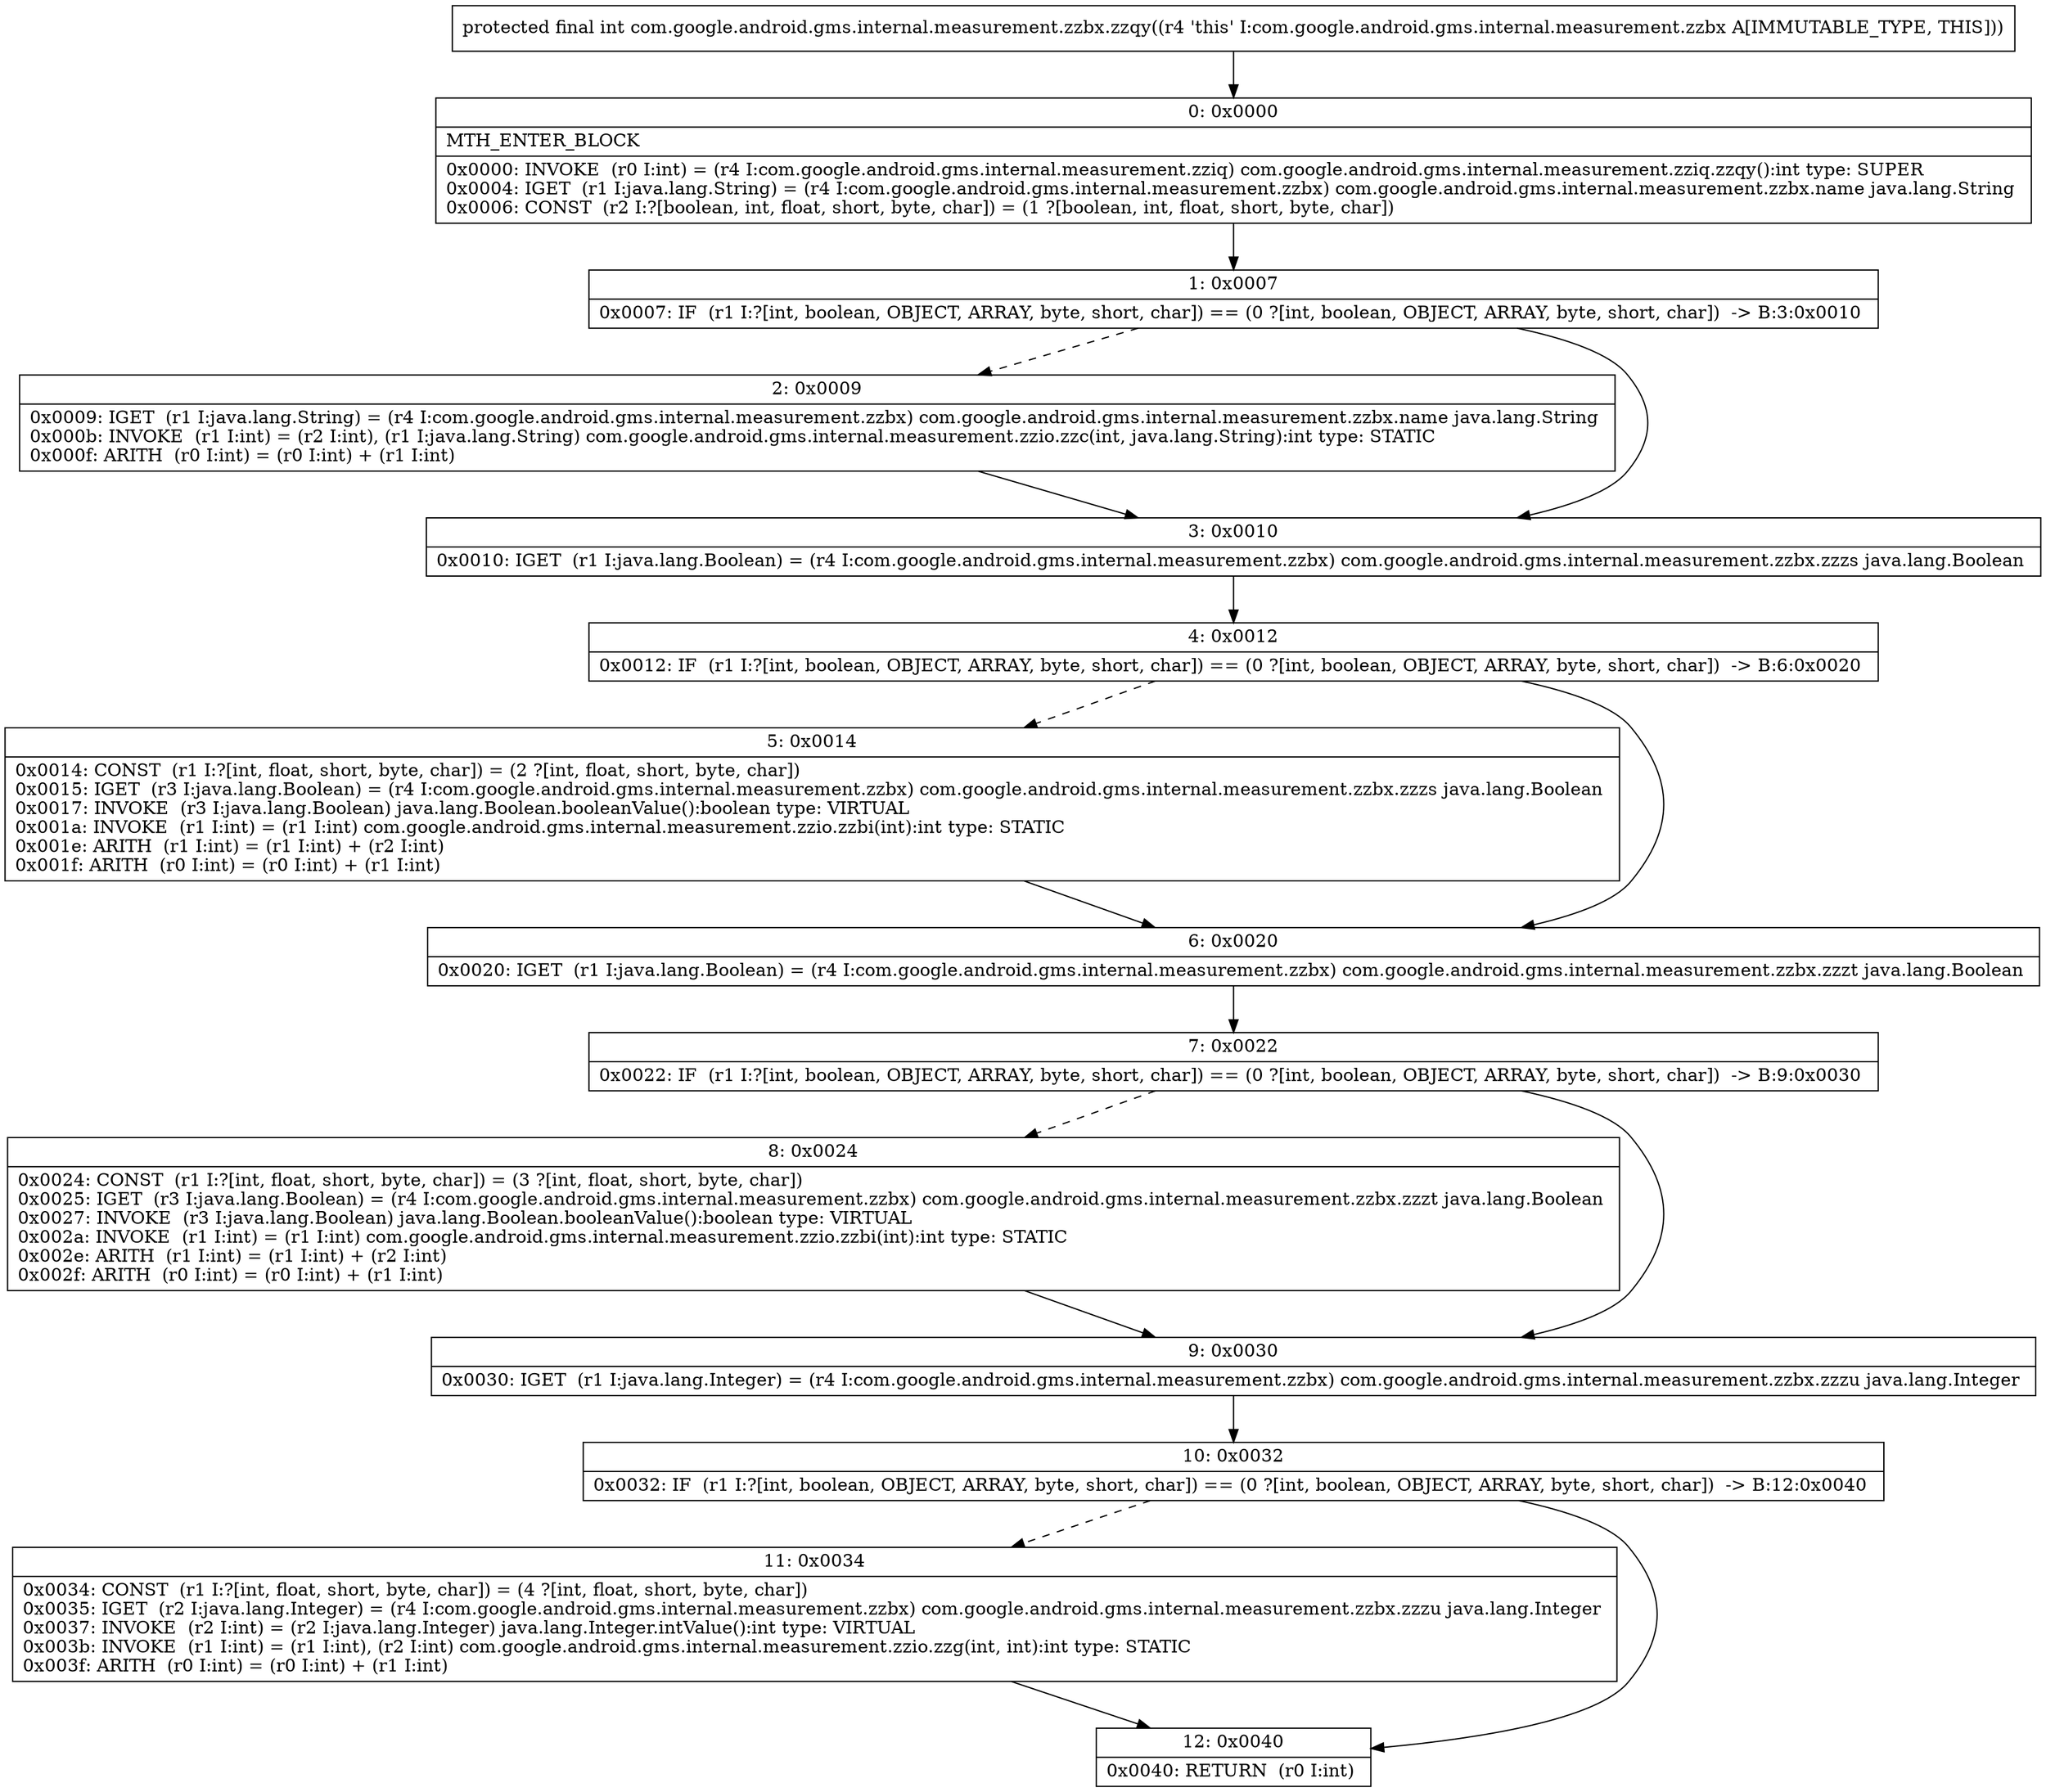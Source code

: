 digraph "CFG forcom.google.android.gms.internal.measurement.zzbx.zzqy()I" {
Node_0 [shape=record,label="{0\:\ 0x0000|MTH_ENTER_BLOCK\l|0x0000: INVOKE  (r0 I:int) = (r4 I:com.google.android.gms.internal.measurement.zziq) com.google.android.gms.internal.measurement.zziq.zzqy():int type: SUPER \l0x0004: IGET  (r1 I:java.lang.String) = (r4 I:com.google.android.gms.internal.measurement.zzbx) com.google.android.gms.internal.measurement.zzbx.name java.lang.String \l0x0006: CONST  (r2 I:?[boolean, int, float, short, byte, char]) = (1 ?[boolean, int, float, short, byte, char]) \l}"];
Node_1 [shape=record,label="{1\:\ 0x0007|0x0007: IF  (r1 I:?[int, boolean, OBJECT, ARRAY, byte, short, char]) == (0 ?[int, boolean, OBJECT, ARRAY, byte, short, char])  \-\> B:3:0x0010 \l}"];
Node_2 [shape=record,label="{2\:\ 0x0009|0x0009: IGET  (r1 I:java.lang.String) = (r4 I:com.google.android.gms.internal.measurement.zzbx) com.google.android.gms.internal.measurement.zzbx.name java.lang.String \l0x000b: INVOKE  (r1 I:int) = (r2 I:int), (r1 I:java.lang.String) com.google.android.gms.internal.measurement.zzio.zzc(int, java.lang.String):int type: STATIC \l0x000f: ARITH  (r0 I:int) = (r0 I:int) + (r1 I:int) \l}"];
Node_3 [shape=record,label="{3\:\ 0x0010|0x0010: IGET  (r1 I:java.lang.Boolean) = (r4 I:com.google.android.gms.internal.measurement.zzbx) com.google.android.gms.internal.measurement.zzbx.zzzs java.lang.Boolean \l}"];
Node_4 [shape=record,label="{4\:\ 0x0012|0x0012: IF  (r1 I:?[int, boolean, OBJECT, ARRAY, byte, short, char]) == (0 ?[int, boolean, OBJECT, ARRAY, byte, short, char])  \-\> B:6:0x0020 \l}"];
Node_5 [shape=record,label="{5\:\ 0x0014|0x0014: CONST  (r1 I:?[int, float, short, byte, char]) = (2 ?[int, float, short, byte, char]) \l0x0015: IGET  (r3 I:java.lang.Boolean) = (r4 I:com.google.android.gms.internal.measurement.zzbx) com.google.android.gms.internal.measurement.zzbx.zzzs java.lang.Boolean \l0x0017: INVOKE  (r3 I:java.lang.Boolean) java.lang.Boolean.booleanValue():boolean type: VIRTUAL \l0x001a: INVOKE  (r1 I:int) = (r1 I:int) com.google.android.gms.internal.measurement.zzio.zzbi(int):int type: STATIC \l0x001e: ARITH  (r1 I:int) = (r1 I:int) + (r2 I:int) \l0x001f: ARITH  (r0 I:int) = (r0 I:int) + (r1 I:int) \l}"];
Node_6 [shape=record,label="{6\:\ 0x0020|0x0020: IGET  (r1 I:java.lang.Boolean) = (r4 I:com.google.android.gms.internal.measurement.zzbx) com.google.android.gms.internal.measurement.zzbx.zzzt java.lang.Boolean \l}"];
Node_7 [shape=record,label="{7\:\ 0x0022|0x0022: IF  (r1 I:?[int, boolean, OBJECT, ARRAY, byte, short, char]) == (0 ?[int, boolean, OBJECT, ARRAY, byte, short, char])  \-\> B:9:0x0030 \l}"];
Node_8 [shape=record,label="{8\:\ 0x0024|0x0024: CONST  (r1 I:?[int, float, short, byte, char]) = (3 ?[int, float, short, byte, char]) \l0x0025: IGET  (r3 I:java.lang.Boolean) = (r4 I:com.google.android.gms.internal.measurement.zzbx) com.google.android.gms.internal.measurement.zzbx.zzzt java.lang.Boolean \l0x0027: INVOKE  (r3 I:java.lang.Boolean) java.lang.Boolean.booleanValue():boolean type: VIRTUAL \l0x002a: INVOKE  (r1 I:int) = (r1 I:int) com.google.android.gms.internal.measurement.zzio.zzbi(int):int type: STATIC \l0x002e: ARITH  (r1 I:int) = (r1 I:int) + (r2 I:int) \l0x002f: ARITH  (r0 I:int) = (r0 I:int) + (r1 I:int) \l}"];
Node_9 [shape=record,label="{9\:\ 0x0030|0x0030: IGET  (r1 I:java.lang.Integer) = (r4 I:com.google.android.gms.internal.measurement.zzbx) com.google.android.gms.internal.measurement.zzbx.zzzu java.lang.Integer \l}"];
Node_10 [shape=record,label="{10\:\ 0x0032|0x0032: IF  (r1 I:?[int, boolean, OBJECT, ARRAY, byte, short, char]) == (0 ?[int, boolean, OBJECT, ARRAY, byte, short, char])  \-\> B:12:0x0040 \l}"];
Node_11 [shape=record,label="{11\:\ 0x0034|0x0034: CONST  (r1 I:?[int, float, short, byte, char]) = (4 ?[int, float, short, byte, char]) \l0x0035: IGET  (r2 I:java.lang.Integer) = (r4 I:com.google.android.gms.internal.measurement.zzbx) com.google.android.gms.internal.measurement.zzbx.zzzu java.lang.Integer \l0x0037: INVOKE  (r2 I:int) = (r2 I:java.lang.Integer) java.lang.Integer.intValue():int type: VIRTUAL \l0x003b: INVOKE  (r1 I:int) = (r1 I:int), (r2 I:int) com.google.android.gms.internal.measurement.zzio.zzg(int, int):int type: STATIC \l0x003f: ARITH  (r0 I:int) = (r0 I:int) + (r1 I:int) \l}"];
Node_12 [shape=record,label="{12\:\ 0x0040|0x0040: RETURN  (r0 I:int) \l}"];
MethodNode[shape=record,label="{protected final int com.google.android.gms.internal.measurement.zzbx.zzqy((r4 'this' I:com.google.android.gms.internal.measurement.zzbx A[IMMUTABLE_TYPE, THIS])) }"];
MethodNode -> Node_0;
Node_0 -> Node_1;
Node_1 -> Node_2[style=dashed];
Node_1 -> Node_3;
Node_2 -> Node_3;
Node_3 -> Node_4;
Node_4 -> Node_5[style=dashed];
Node_4 -> Node_6;
Node_5 -> Node_6;
Node_6 -> Node_7;
Node_7 -> Node_8[style=dashed];
Node_7 -> Node_9;
Node_8 -> Node_9;
Node_9 -> Node_10;
Node_10 -> Node_11[style=dashed];
Node_10 -> Node_12;
Node_11 -> Node_12;
}

